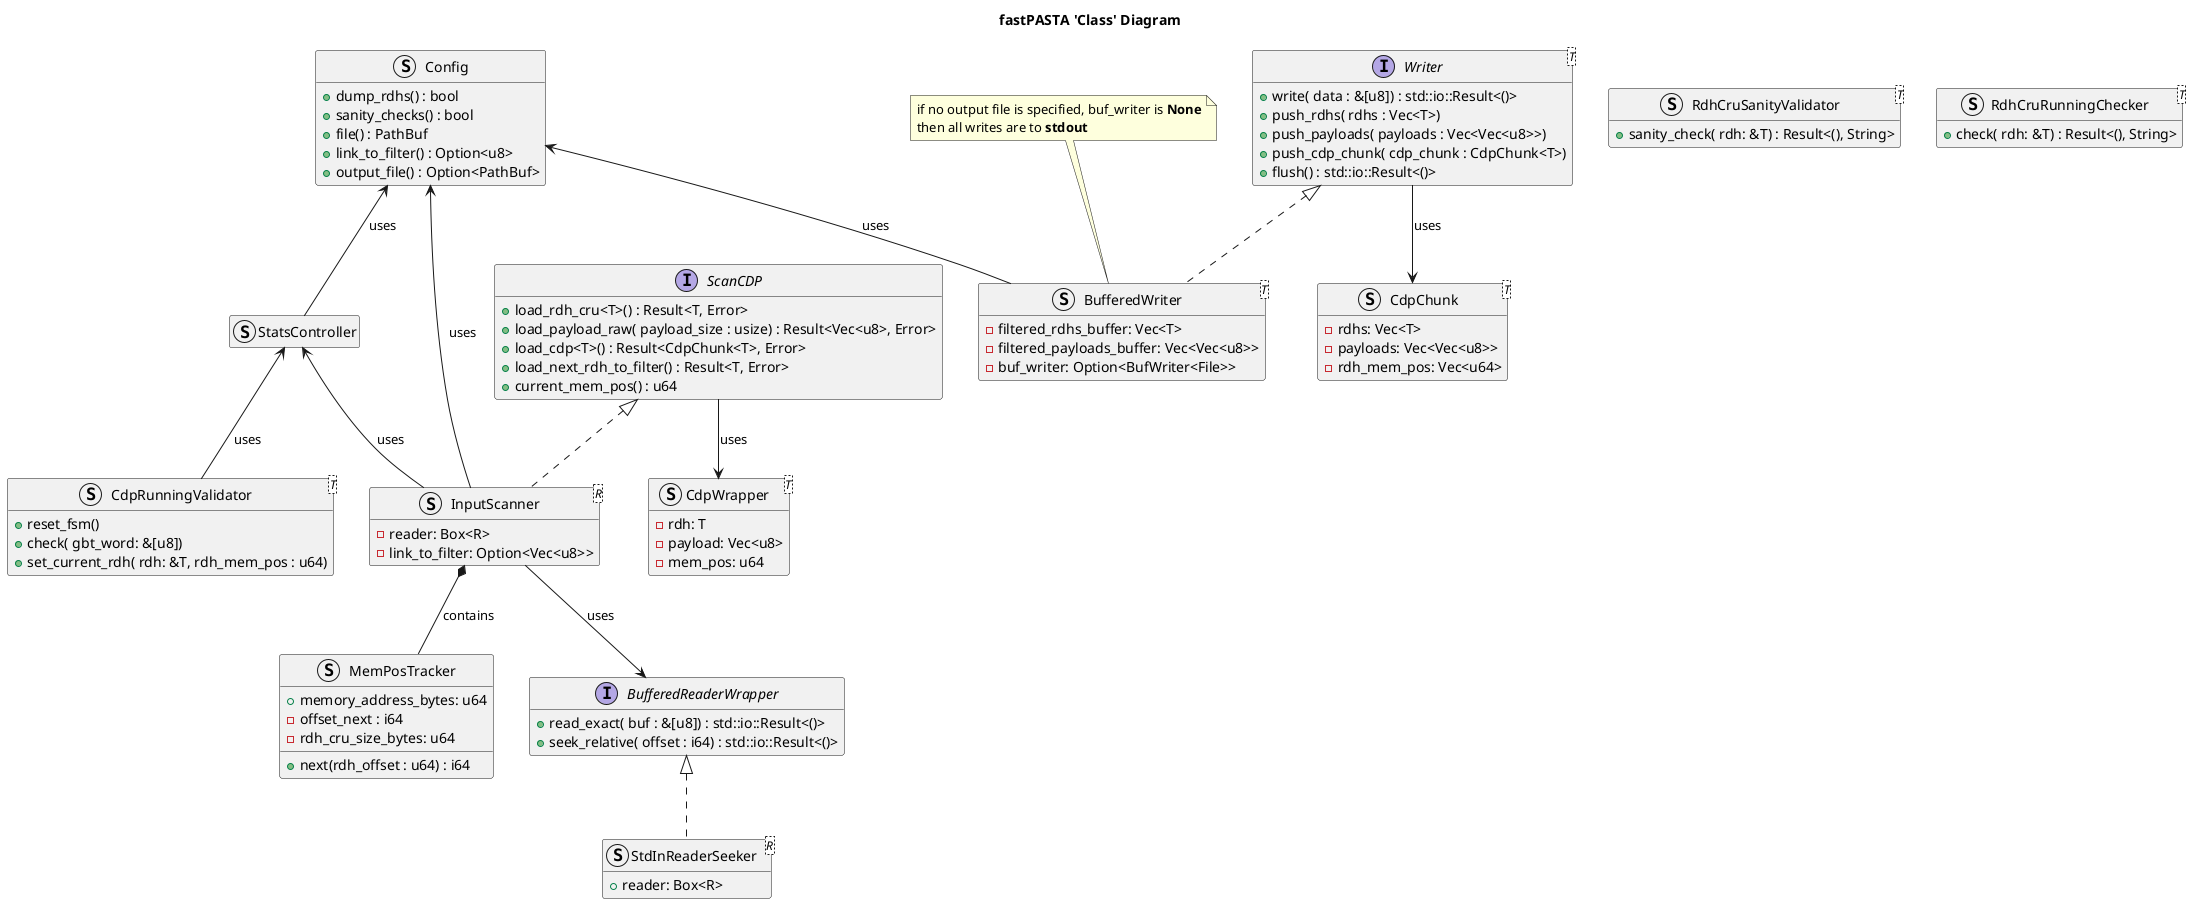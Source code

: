 @startuml
Title **fastPASTA 'Class' Diagram**

hide empty members
hide empty methods

struct StatsController {
}

' Data wrapper
struct CdpChunk<T> {
    - rdhs: Vec<T>
    - payloads: Vec<Vec<u8>>
    - rdh_mem_pos: Vec<u64>
}

' Output module
interface Writer<T> {
    + write( data : &[u8]) : std::io::Result<()>
    + push_rdhs( rdhs : Vec<T>)
    + push_payloads( payloads : Vec<Vec<u8>>)
    + push_cdp_chunk( cdp_chunk : CdpChunk<T>)
    + flush() : std::io::Result<()>
}
struct BufferedWriter<T> implements Writer
{
    - filtered_rdhs_buffer: Vec<T>
    - filtered_payloads_buffer: Vec<Vec<u8>>
    - buf_writer: Option<BufWriter<File>>
}
Writer --> CdpChunk : uses
note top of BufferedWriter : if no output file is specified, buf_writer is **None**\nthen all writes are to **stdout**


' Input module
interface ScanCDP {
    + load_rdh_cru<T>() : Result<T, Error>
    + load_payload_raw( payload_size : usize) : Result<Vec<u8>, Error>
    + load_cdp<T>() : Result<CdpChunk<T>, Error>
    + load_next_rdh_to_filter() : Result<T, Error>
    + current_mem_pos() : u64
}
struct CdpWrapper<T> {
    - rdh: T
    - payload: Vec<u8>
    - mem_pos: u64
}
ScanCDP --> CdpWrapper : uses

struct InputScanner<R> implements ScanCDP {
    - reader: Box<R>
    - link_to_filter: Option<Vec<u8>>
}

struct MemPosTracker {
    + memory_address_bytes: u64
    - offset_next : i64
    - rdh_cru_size_bytes: u64
    + next(rdh_offset : u64) : i64
}
InputScanner *-- MemPosTracker : contains

interface BufferedReaderWrapper {
    + read_exact( buf : &[u8]) : std::io::Result<()>
    + seek_relative( offset : i64) : std::io::Result<()>
}

struct StdInReaderSeeker<R> implements BufferedReaderWrapper {
    + reader: Box<R>
}

InputScanner --> BufferedReaderWrapper : uses

struct CdpRunningValidator<T> {
    + reset_fsm()
    + check( gbt_word: &[u8])
    + set_current_rdh( rdh: &T, rdh_mem_pos : u64)
}
CdpRunningValidator -up-> StatsController : uses

struct RdhCruSanityValidator<T> {
    + sanity_check( rdh: &T) : Result<(), String>
}

struct RdhCruRunningChecker<T> {
    + check( rdh: &T) : Result<(), String>
}


struct Config {
    + dump_rdhs() : bool
    + sanity_checks() : bool
    + file() : PathBuf
    + link_to_filter() : Option<u8>
    + output_file() : Option<PathBuf>
}


InputScanner -up-> StatsController : uses
StatsController -up-> Config : uses
BufferedWriter -up-> Config : uses
InputScanner -up-> Config : uses


@enduml
